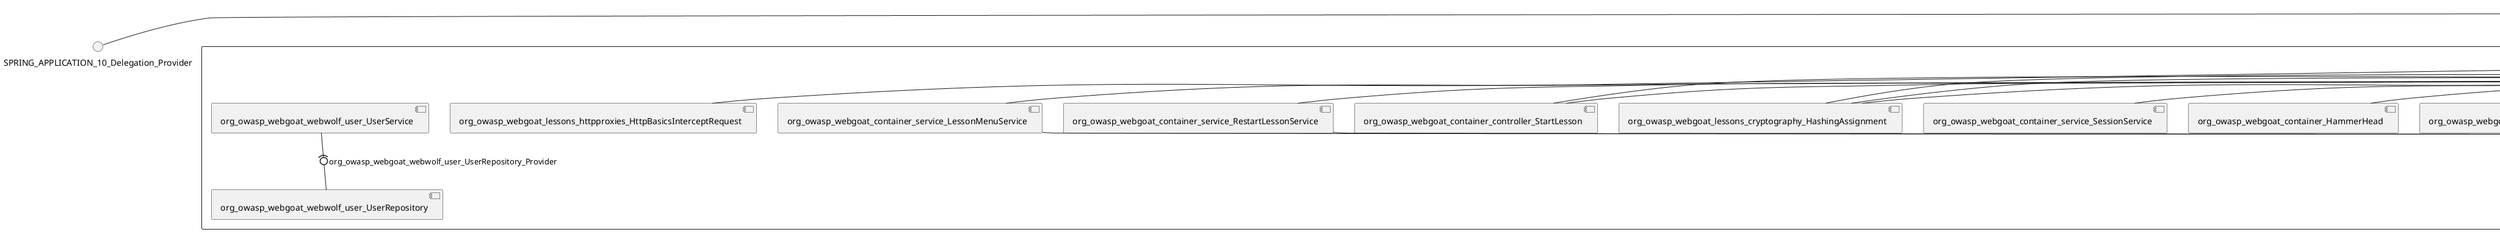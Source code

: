 @startuml
skinparam fixCircleLabelOverlapping true
skinparam componentStyle uml2
() SPRING_APPLICATION_10_Delegation_Provider
() SPRING_APPLICATION_11_Delegation_Provider
() SPRING_APPLICATION_12_Delegation_Provider
() SPRING_APPLICATION_13_Delegation_Provider
() SPRING_APPLICATION_14_Delegation_Provider
() SPRING_APPLICATION_15_Delegation_Provider
() SPRING_APPLICATION_16_Delegation_Provider
() SPRING_APPLICATION_2_Delegation_Provider
() SPRING_APPLICATION_3_Delegation_Provider
() SPRING_APPLICATION_4_Delegation_Provider
() SPRING_APPLICATION_5_Delegation_Provider
() SPRING_APPLICATION_6_Delegation_Provider
() SPRING_APPLICATION_7_Delegation_Provider
() SPRING_APPLICATION_8_Delegation_Provider
() SPRING_APPLICATION_9_Delegation_Provider
() SPRING_APPLICATION_BypassRestrictions_FieldRestrictions_POST_Delegation_Provider
() SPRING_APPLICATION_BypassRestrictions_frontendValidation_POST_Delegation_Provider
() SPRING_APPLICATION_ChromeDevTools_dummy_POST_Delegation_Provider
() SPRING_APPLICATION_ChromeDevTools_network_POST_Delegation_Provider
() SPRING_APPLICATION_CrossSiteScriptingStored_stored_xss_POST_Delegation_Provider
() SPRING_APPLICATION_CrossSiteScriptingStored_stored_xss_follow_up_POST_Delegation_Provider
() SPRING_APPLICATION_CrossSiteScripting_attack1_POST_Delegation_Provider
() SPRING_APPLICATION_CrossSiteScripting_attack3_POST_Delegation_Provider
() SPRING_APPLICATION_CrossSiteScripting_attack4_POST_Delegation_Provider
() SPRING_APPLICATION_CrossSiteScripting_attack5a_GET_Delegation_Provider
() SPRING_APPLICATION_CrossSiteScripting_attack6a_POST_Delegation_Provider
() SPRING_APPLICATION_CrossSiteScripting_dom_follow_up_POST_Delegation_Provider
() SPRING_APPLICATION_CrossSiteScripting_phone_home_xss_POST_Delegation_Provider
() SPRING_APPLICATION_CrossSiteScripting_quiz_GET_POST_Delegation_Provider
() SPRING_APPLICATION_Delegation_Provider
() SPRING_APPLICATION_GET_10_Delegation_Provider
() SPRING_APPLICATION_GET_11_Delegation_Provider
() SPRING_APPLICATION_GET_2_Delegation_Provider
() SPRING_APPLICATION_GET_3_Delegation_Provider
() SPRING_APPLICATION_GET_4_Delegation_Provider
() SPRING_APPLICATION_GET_5_Delegation_Provider
() SPRING_APPLICATION_GET_6_Delegation_Provider
() SPRING_APPLICATION_GET_7_Delegation_Provider
() SPRING_APPLICATION_GET_8_Delegation_Provider
() SPRING_APPLICATION_GET_9_Delegation_Provider
() SPRING_APPLICATION_GET_Delegation_Provider
() SPRING_APPLICATION_HtmlTampering_task_POST_Delegation_Provider
() SPRING_APPLICATION_HttpBasics_attack1_POST_Delegation_Provider
() SPRING_APPLICATION_HttpBasics_attack2_POST_Delegation_Provider
() SPRING_APPLICATION_IDOR_diff_attributes_POST_Delegation_Provider
() SPRING_APPLICATION_IDOR_login_POST_Delegation_Provider
() SPRING_APPLICATION_IDOR_profile_alt_path_POST_Delegation_Provider
() SPRING_APPLICATION_InsecureDeserialization_task_POST_Delegation_Provider
() SPRING_APPLICATION_InsecureLogin_Delegation_Provider
() SPRING_APPLICATION_JWT_decode_POST_Delegation_Provider
() SPRING_APPLICATION_JWT_jku_Delegation_Provider
() SPRING_APPLICATION_JWT_kid_Delegation_Provider
() SPRING_APPLICATION_JWT_quiz_GET_POST_Delegation_Provider
() SPRING_APPLICATION_JWT_refresh_Delegation_Provider
() SPRING_APPLICATION_JWT_secret_POST_Delegation_Provider
() SPRING_APPLICATION_JWT_votings_Delegation_Provider
() SPRING_APPLICATION_LogSpoofing_log_bleeding_POST_Delegation_Provider
() SPRING_APPLICATION_LogSpoofing_log_spoofing_POST_Delegation_Provider
() SPRING_APPLICATION_POST_10_Delegation_Provider
() SPRING_APPLICATION_POST_11_Delegation_Provider
() SPRING_APPLICATION_POST_12_Delegation_Provider
() SPRING_APPLICATION_POST_13_Delegation_Provider
() SPRING_APPLICATION_POST_14_Delegation_Provider
() SPRING_APPLICATION_POST_15_Delegation_Provider
() SPRING_APPLICATION_POST_16_Delegation_Provider
() SPRING_APPLICATION_POST_17_Delegation_Provider
() SPRING_APPLICATION_POST_18_Delegation_Provider
() SPRING_APPLICATION_POST_2_Delegation_Provider
() SPRING_APPLICATION_POST_3_Delegation_Provider
() SPRING_APPLICATION_POST_4_Delegation_Provider
() SPRING_APPLICATION_POST_5_Delegation_Provider
() SPRING_APPLICATION_POST_6_Delegation_Provider
() SPRING_APPLICATION_POST_7_Delegation_Provider
() SPRING_APPLICATION_POST_8_Delegation_Provider
() SPRING_APPLICATION_POST_9_Delegation_Provider
() SPRING_APPLICATION_POST_Delegation_Provider
() SPRING_APPLICATION_PUT_Delegation_Provider
() SPRING_APPLICATION_PasswordReset_ForgotPassword_create_password_reset_link_POST_Delegation_Provider
() SPRING_APPLICATION_PasswordReset_SecurityQuestions_POST_Delegation_Provider
() SPRING_APPLICATION_PasswordReset_reset_Delegation_Provider
() SPRING_APPLICATION_PasswordReset_simple_mail_reset_POST_Delegation_Provider
() SPRING_APPLICATION_PathTraversal_profile_picture_GET_Delegation_Provider
() SPRING_APPLICATION_PathTraversal_profile_picture_fix_GET_Delegation_Provider
() SPRING_APPLICATION_PathTraversal_profile_upload_POST_Delegation_Provider
() SPRING_APPLICATION_PathTraversal_profile_upload_fix_POST_Delegation_Provider
() SPRING_APPLICATION_PathTraversal_profile_upload_remove_user_input_POST_Delegation_Provider
() SPRING_APPLICATION_PathTraversal_random_POST_Delegation_Provider
() SPRING_APPLICATION_PathTraversal_random_picture_GET_Delegation_Provider
() SPRING_APPLICATION_PathTraversal_zip_slip_Delegation_Provider
() SPRING_APPLICATION_SSRF_task1_POST_Delegation_Provider
() SPRING_APPLICATION_SSRF_task2_POST_Delegation_Provider
() SPRING_APPLICATION_SecurePasswords_assignment_POST_Delegation_Provider
() SPRING_APPLICATION_SqlInjectionAdvanced_attack6a_POST_Delegation_Provider
() SPRING_APPLICATION_SqlInjectionAdvanced_attack6b_POST_Delegation_Provider
() SPRING_APPLICATION_SqlInjectionAdvanced_challenge_Login_POST_Delegation_Provider
() SPRING_APPLICATION_SqlInjectionAdvanced_challenge_PUT_Delegation_Provider
() SPRING_APPLICATION_SqlInjectionAdvanced_quiz_GET_POST_Delegation_Provider
() SPRING_APPLICATION_SqlInjectionMitigations_attack10a_POST_Delegation_Provider
() SPRING_APPLICATION_SqlInjectionMitigations_attack10b_POST_Delegation_Provider
() SPRING_APPLICATION_SqlInjectionMitigations_attack12a_POST_Delegation_Provider
() SPRING_APPLICATION_SqlInjectionMitigations_servers_GET_Delegation_Provider
() SPRING_APPLICATION_SqlInjection_assignment5a_POST_Delegation_Provider
() SPRING_APPLICATION_SqlInjection_assignment5b_POST_Delegation_Provider
() SPRING_APPLICATION_SqlInjection_attack10_POST_Delegation_Provider
() SPRING_APPLICATION_SqlInjection_attack2_POST_Delegation_Provider
() SPRING_APPLICATION_SqlInjection_attack3_POST_Delegation_Provider
() SPRING_APPLICATION_SqlInjection_attack4_POST_Delegation_Provider
() SPRING_APPLICATION_SqlInjection_attack5_POST_Delegation_Provider
() SPRING_APPLICATION_SqlInjection_attack8_POST_Delegation_Provider
() SPRING_APPLICATION_SqlInjection_attack9_POST_Delegation_Provider
() SPRING_APPLICATION_SqlOnlyInputValidationOnKeywords_attack_POST_Delegation_Provider
() SPRING_APPLICATION_SqlOnlyInputValidation_attack_POST_Delegation_Provider
() SPRING_APPLICATION_VulnerableComponents_attack1_POST_Delegation_Provider
() SPRING_APPLICATION_WebWolf_GET_Delegation_Provider
() SPRING_APPLICATION_WebWolf_landing_Delegation_Provider
() SPRING_APPLICATION_WebWolf_mail_Delegation_Provider
() SPRING_APPLICATION_challenge_1_POST_Delegation_Provider
() SPRING_APPLICATION_challenge_5_POST_Delegation_Provider
() SPRING_APPLICATION_challenge_7_Delegation_Provider
() SPRING_APPLICATION_challenge_8_Delegation_Provider
() SPRING_APPLICATION_challenge_logo_Delegation_Provider
() SPRING_APPLICATION_cia_quiz_GET_POST_Delegation_Provider
() SPRING_APPLICATION_clientSideFiltering_attack1_POST_Delegation_Provider
() SPRING_APPLICATION_clientSideFiltering_challenge_store_coupons_GET_Delegation_Provider
() SPRING_APPLICATION_clientSideFiltering_getItForFree_POST_Delegation_Provider
() SPRING_APPLICATION_clientSideFiltering_salaries_GET_Delegation_Provider
() SPRING_APPLICATION_crypto_encoding_basic_auth_POST_Delegation_Provider
() SPRING_APPLICATION_crypto_encoding_xor_POST_Delegation_Provider
() SPRING_APPLICATION_crypto_hashing_POST_Delegation_Provider
() SPRING_APPLICATION_crypto_secure_defaults_POST_Delegation_Provider
() SPRING_APPLICATION_crypto_signing_verify_POST_Delegation_Provider
() SPRING_APPLICATION_csrf_feedback_message_POST_Delegation_Provider
() SPRING_APPLICATION_csrf_review_POST_Delegation_Provider
() SPRING_APPLICATION_files_GET_Delegation_Provider
() SPRING_APPLICATION_fileupload_POST_Delegation_Provider
() SPRING_APPLICATION_jwt_Delegation_Provider
() SPRING_APPLICATION_landing_Delegation_Provider
() SPRING_APPLICATION_lesson_template_Delegation_Provider
() SPRING_APPLICATION_login_oauth_mvc_GET_Delegation_Provider
() SPRING_APPLICATION_mail_DELETE_GET_POST_Delegation_Provider
() SPRING_APPLICATION_register_mvc_POST_Delegation_Provider
() SPRING_APPLICATION_registration_GET_Delegation_Provider
() SPRING_APPLICATION_requests_GET_Delegation_Provider
() SPRING_APPLICATION_scoreboard_data_GET_Delegation_Provider
() SPRING_APPLICATION_server_directory_GET_Delegation_Provider
() SPRING_APPLICATION_service_debug_labels_mvc_Delegation_Provider
() SPRING_APPLICATION_service_lessonoverview_mvc_Delegation_Provider
() SPRING_APPLICATION_xxe_comments_GET_Delegation_Provider
rectangle System {
[org_owasp_webgoat_container_HammerHead] [[webgoat-webgoat.repository#_5ExzTFLSEe-ircYjdnrEsw]]
[org_owasp_webgoat_container_WebWolfRedirect] [[webgoat-webgoat.repository#_5ExzTFLSEe-ircYjdnrEsw]]
[org_owasp_webgoat_container_controller_StartLesson] [[webgoat-webgoat.repository#_5ExzTFLSEe-ircYjdnrEsw]]
[org_owasp_webgoat_container_controller_Welcome] [[webgoat-webgoat.repository#_5ExzTFLSEe-ircYjdnrEsw]]
[org_owasp_webgoat_container_i18n_PluginMessages_Provider] [[webgoat-webgoat.repository#_5ExzTFLSEe-ircYjdnrEsw]]
[org_owasp_webgoat_container_report_ReportCardController] [[webgoat-webgoat.repository#_5ExzTFLSEe-ircYjdnrEsw]]
[org_owasp_webgoat_container_service_EnvironmentService] [[webgoat-webgoat.repository#_5ExzTFLSEe-ircYjdnrEsw]]
[org_owasp_webgoat_container_service_HintService] [[webgoat-webgoat.repository#_5ExzTFLSEe-ircYjdnrEsw]]
[org_owasp_webgoat_container_service_LabelDebugService] [[webgoat-webgoat.repository#_5ExzTFLSEe-ircYjdnrEsw]]
[org_owasp_webgoat_container_service_LabelService] [[webgoat-webgoat.repository#_5ExzTFLSEe-ircYjdnrEsw]]
[org_owasp_webgoat_container_service_LessonInfoService] [[webgoat-webgoat.repository#_5ExzTFLSEe-ircYjdnrEsw]]
[org_owasp_webgoat_container_service_LessonMenuService] [[webgoat-webgoat.repository#_5ExzTFLSEe-ircYjdnrEsw]]
[org_owasp_webgoat_container_service_LessonProgressService] [[webgoat-webgoat.repository#_5ExzTFLSEe-ircYjdnrEsw]]
[org_owasp_webgoat_container_service_LessonTitleService] [[webgoat-webgoat.repository#_5ExzTFLSEe-ircYjdnrEsw]]
[org_owasp_webgoat_container_service_RestartLessonService] [[webgoat-webgoat.repository#_5ExzTFLSEe-ircYjdnrEsw]]
[org_owasp_webgoat_container_service_SessionService] [[webgoat-webgoat.repository#_5ExzTFLSEe-ircYjdnrEsw]]
[org_owasp_webgoat_container_session_UserSessionData_Provider] [[webgoat-webgoat.repository#_5ExzTFLSEe-ircYjdnrEsw]]
[org_owasp_webgoat_container_session_WebSession_Provider] [[webgoat-webgoat.repository#_5ExzTFLSEe-ircYjdnrEsw]]
[org_owasp_webgoat_container_users_RegistrationController] [[webgoat-webgoat.repository#_5ExzTFLSEe-ircYjdnrEsw]]
[org_owasp_webgoat_container_users_Scoreboard] [[webgoat-webgoat.repository#_5ExzTFLSEe-ircYjdnrEsw]]
[org_owasp_webgoat_container_users_UserProgressRepository] [[webgoat-webgoat.repository#_5ExzTFLSEe-ircYjdnrEsw]]
[org_owasp_webgoat_container_users_UserRepository] [[webgoat-webgoat.repository#_5ExzTFLSEe-ircYjdnrEsw]]
[org_owasp_webgoat_container_users_UserService] [[webgoat-webgoat.repository#_5ExzTFLSEe-ircYjdnrEsw]]
[org_owasp_webgoat_lessons_authbypass_VerifyAccount] [[webgoat-webgoat.repository#_5ExzTFLSEe-ircYjdnrEsw]]
[org_owasp_webgoat_lessons_bypassrestrictions_BypassRestrictionsFieldRestrictions] [[webgoat-webgoat.repository#_5ExzTFLSEe-ircYjdnrEsw]]
[org_owasp_webgoat_lessons_bypassrestrictions_BypassRestrictionsFrontendValidation] [[webgoat-webgoat.repository#_5ExzTFLSEe-ircYjdnrEsw]]
[org_owasp_webgoat_lessons_challenges_FlagController] [[webgoat-webgoat.repository#_5ExzTFLSEe-ircYjdnrEsw]]
[org_owasp_webgoat_lessons_challenges_challenge1_Assignment1] [[webgoat-webgoat.repository#_5ExzTFLSEe-ircYjdnrEsw]]
[org_owasp_webgoat_lessons_challenges_challenge1_ImageServlet] [[webgoat-webgoat.repository#_5ExzTFLSEe-ircYjdnrEsw]]
[org_owasp_webgoat_lessons_challenges_challenge5_Assignment5] [[webgoat-webgoat.repository#_5ExzTFLSEe-ircYjdnrEsw]]
[org_owasp_webgoat_lessons_challenges_challenge7_Assignment7] [[webgoat-webgoat.repository#_5ExzTFLSEe-ircYjdnrEsw]]
[org_owasp_webgoat_lessons_challenges_challenge8_Assignment8] [[webgoat-webgoat.repository#_5ExzTFLSEe-ircYjdnrEsw]]
[org_owasp_webgoat_lessons_chromedevtools_NetworkDummy] [[webgoat-webgoat.repository#_5ExzTFLSEe-ircYjdnrEsw]]
[org_owasp_webgoat_lessons_chromedevtools_NetworkLesson] [[webgoat-webgoat.repository#_5ExzTFLSEe-ircYjdnrEsw]]
[org_owasp_webgoat_lessons_cia_CIAQuiz] [[webgoat-webgoat.repository#_5ExzTFLSEe-ircYjdnrEsw]]
[org_owasp_webgoat_lessons_clientsidefiltering_ClientSideFilteringAssignment] [[webgoat-webgoat.repository#_5ExzTFLSEe-ircYjdnrEsw]]
[org_owasp_webgoat_lessons_clientsidefiltering_ClientSideFilteringFreeAssignment] [[webgoat-webgoat.repository#_5ExzTFLSEe-ircYjdnrEsw]]
[org_owasp_webgoat_lessons_clientsidefiltering_Salaries] [[webgoat-webgoat.repository#_5ExzTFLSEe-ircYjdnrEsw]]
[org_owasp_webgoat_lessons_clientsidefiltering_ShopEndpoint] [[webgoat-webgoat.repository#_5ExzTFLSEe-ircYjdnrEsw]]
[org_owasp_webgoat_lessons_cryptography_EncodingAssignment] [[webgoat-webgoat.repository#_5ExzTFLSEe-ircYjdnrEsw]]
[org_owasp_webgoat_lessons_cryptography_HashingAssignment] [[webgoat-webgoat.repository#_5ExzTFLSEe-ircYjdnrEsw]]
[org_owasp_webgoat_lessons_cryptography_SecureDefaultsAssignment] [[webgoat-webgoat.repository#_5ExzTFLSEe-ircYjdnrEsw]]
[org_owasp_webgoat_lessons_cryptography_SigningAssignment] [[webgoat-webgoat.repository#_5ExzTFLSEe-ircYjdnrEsw]]
[org_owasp_webgoat_lessons_cryptography_XOREncodingAssignment] [[webgoat-webgoat.repository#_5ExzTFLSEe-ircYjdnrEsw]]
[org_owasp_webgoat_lessons_csrf_CSRFConfirmFlag1] [[webgoat-webgoat.repository#_5ExzTFLSEe-ircYjdnrEsw]]
[org_owasp_webgoat_lessons_csrf_CSRFFeedback] [[webgoat-webgoat.repository#_5ExzTFLSEe-ircYjdnrEsw]]
[org_owasp_webgoat_lessons_csrf_CSRFGetFlag] [[webgoat-webgoat.repository#_5ExzTFLSEe-ircYjdnrEsw]]
[org_owasp_webgoat_lessons_csrf_CSRFLogin] [[webgoat-webgoat.repository#_5ExzTFLSEe-ircYjdnrEsw]]
[org_owasp_webgoat_lessons_csrf_ForgedReviews] [[webgoat-webgoat.repository#_5ExzTFLSEe-ircYjdnrEsw]]
[org_owasp_webgoat_lessons_csrf_ObjectMapper_Provider] [[webgoat-webgoat.repository#_5ExzTFLSEe-ircYjdnrEsw]]
[org_owasp_webgoat_lessons_deserialization_InsecureDeserializationTask] [[webgoat-webgoat.repository#_5ExzTFLSEe-ircYjdnrEsw]]
[org_owasp_webgoat_lessons_hijacksession_HijackSessionAssignment] [[webgoat-webgoat.repository#_5ExzTFLSEe-ircYjdnrEsw]]
[org_owasp_webgoat_lessons_hijacksession_cas_HijackSessionAuthenticationProvider] [[webgoat-webgoat.repository#_5ExzTFLSEe-ircYjdnrEsw]]
[org_owasp_webgoat_lessons_htmltampering_HtmlTamperingTask] [[webgoat-webgoat.repository#_5ExzTFLSEe-ircYjdnrEsw]]
[org_owasp_webgoat_lessons_httpbasics_HttpBasicsLesson] [[webgoat-webgoat.repository#_5ExzTFLSEe-ircYjdnrEsw]]
[org_owasp_webgoat_lessons_httpbasics_HttpBasicsQuiz] [[webgoat-webgoat.repository#_5ExzTFLSEe-ircYjdnrEsw]]
[org_owasp_webgoat_lessons_httpproxies_HttpBasicsInterceptRequest] [[webgoat-webgoat.repository#_5ExzTFLSEe-ircYjdnrEsw]]
[org_owasp_webgoat_lessons_idor_IDORDiffAttributes] [[webgoat-webgoat.repository#_5ExzTFLSEe-ircYjdnrEsw]]
[org_owasp_webgoat_lessons_idor_IDOREditOtherProfile] [[webgoat-webgoat.repository#_5ExzTFLSEe-ircYjdnrEsw]]
[org_owasp_webgoat_lessons_idor_IDORLogin] [[webgoat-webgoat.repository#_5ExzTFLSEe-ircYjdnrEsw]]
[org_owasp_webgoat_lessons_idor_IDORViewOtherProfile] [[webgoat-webgoat.repository#_5ExzTFLSEe-ircYjdnrEsw]]
[org_owasp_webgoat_lessons_idor_IDORViewOwnProfile] [[webgoat-webgoat.repository#_5ExzTFLSEe-ircYjdnrEsw]]
[org_owasp_webgoat_lessons_idor_IDORViewOwnProfileAltUrl] [[webgoat-webgoat.repository#_5ExzTFLSEe-ircYjdnrEsw]]
[org_owasp_webgoat_lessons_insecurelogin_InsecureLoginTask] [[webgoat-webgoat.repository#_5ExzTFLSEe-ircYjdnrEsw]]
[org_owasp_webgoat_lessons_jwt_JWTDecodeEndpoint] [[webgoat-webgoat.repository#_5ExzTFLSEe-ircYjdnrEsw]]
[org_owasp_webgoat_lessons_jwt_JWTQuiz] [[webgoat-webgoat.repository#_5ExzTFLSEe-ircYjdnrEsw]]
[org_owasp_webgoat_lessons_jwt_JWTRefreshEndpoint] [[webgoat-webgoat.repository#_5ExzTFLSEe-ircYjdnrEsw]]
[org_owasp_webgoat_lessons_jwt_JWTSecretKeyEndpoint] [[webgoat-webgoat.repository#_5ExzTFLSEe-ircYjdnrEsw]]
[org_owasp_webgoat_lessons_jwt_JWTVotesEndpoint] [[webgoat-webgoat.repository#_5ExzTFLSEe-ircYjdnrEsw]]
[org_owasp_webgoat_lessons_jwt_claimmisuse_JWTHeaderJKUEndpoint] [[webgoat-webgoat.repository#_5ExzTFLSEe-ircYjdnrEsw]]
[org_owasp_webgoat_lessons_jwt_claimmisuse_JWTHeaderKIDEndpoint] [[webgoat-webgoat.repository#_5ExzTFLSEe-ircYjdnrEsw]]
[org_owasp_webgoat_lessons_lessontemplate_SampleAttack] [[webgoat-webgoat.repository#_5ExzTFLSEe-ircYjdnrEsw]]
[org_owasp_webgoat_lessons_logging_LogBleedingTask] [[webgoat-webgoat.repository#_5ExzTFLSEe-ircYjdnrEsw]]
[org_owasp_webgoat_lessons_logging_LogSpoofingTask] [[webgoat-webgoat.repository#_5ExzTFLSEe-ircYjdnrEsw]]
[org_owasp_webgoat_lessons_missingac_MissingFunctionACHiddenMenus] [[webgoat-webgoat.repository#_5ExzTFLSEe-ircYjdnrEsw]]
[org_owasp_webgoat_lessons_missingac_MissingFunctionACUsers] [[webgoat-webgoat.repository#_5ExzTFLSEe-ircYjdnrEsw]]
[org_owasp_webgoat_lessons_missingac_MissingFunctionACYourHash] [[webgoat-webgoat.repository#_5ExzTFLSEe-ircYjdnrEsw]]
[org_owasp_webgoat_lessons_missingac_MissingFunctionACYourHashAdmin] [[webgoat-webgoat.repository#_5ExzTFLSEe-ircYjdnrEsw]]
[org_owasp_webgoat_lessons_passwordreset_QuestionsAssignment] [[webgoat-webgoat.repository#_5ExzTFLSEe-ircYjdnrEsw]]
[org_owasp_webgoat_lessons_passwordreset_ResetLinkAssignment] [[webgoat-webgoat.repository#_5ExzTFLSEe-ircYjdnrEsw]]
[org_owasp_webgoat_lessons_passwordreset_ResetLinkAssignmentForgotPassword] [[webgoat-webgoat.repository#_5ExzTFLSEe-ircYjdnrEsw]]
[org_owasp_webgoat_lessons_passwordreset_SecurityQuestionAssignment] [[webgoat-webgoat.repository#_5ExzTFLSEe-ircYjdnrEsw]]
[org_owasp_webgoat_lessons_passwordreset_SimpleMailAssignment] [[webgoat-webgoat.repository#_5ExzTFLSEe-ircYjdnrEsw]]
[org_owasp_webgoat_lessons_passwordreset_TriedQuestions] [[webgoat-webgoat.repository#_5ExzTFLSEe-ircYjdnrEsw]]
[org_owasp_webgoat_lessons_pathtraversal_ProfileUpload] [[webgoat-webgoat.repository#_5ExzTFLSEe-ircYjdnrEsw]]
[org_owasp_webgoat_lessons_pathtraversal_ProfileUploadFix] [[webgoat-webgoat.repository#_5ExzTFLSEe-ircYjdnrEsw]]
[org_owasp_webgoat_lessons_pathtraversal_ProfileUploadRemoveUserInput] [[webgoat-webgoat.repository#_5ExzTFLSEe-ircYjdnrEsw]]
[org_owasp_webgoat_lessons_pathtraversal_ProfileUploadRetrieval] [[webgoat-webgoat.repository#_5ExzTFLSEe-ircYjdnrEsw]]
[org_owasp_webgoat_lessons_pathtraversal_ProfileZipSlip] [[webgoat-webgoat.repository#_5ExzTFLSEe-ircYjdnrEsw]]
[org_owasp_webgoat_lessons_securepasswords_SecurePasswordsAssignment] [[webgoat-webgoat.repository#_5ExzTFLSEe-ircYjdnrEsw]]
[org_owasp_webgoat_lessons_spoofcookie_SpoofCookieAssignment] [[webgoat-webgoat.repository#_5ExzTFLSEe-ircYjdnrEsw]]
[org_owasp_webgoat_lessons_sqlinjection_advanced_SqlInjectionChallenge] [[webgoat-webgoat.repository#_5ExzTFLSEe-ircYjdnrEsw]]
[org_owasp_webgoat_lessons_sqlinjection_advanced_SqlInjectionChallengeLogin] [[webgoat-webgoat.repository#_5ExzTFLSEe-ircYjdnrEsw]]
[org_owasp_webgoat_lessons_sqlinjection_advanced_SqlInjectionLesson6a] [[webgoat-webgoat.repository#_5ExzTFLSEe-ircYjdnrEsw]]
[org_owasp_webgoat_lessons_sqlinjection_advanced_SqlInjectionLesson6b] [[webgoat-webgoat.repository#_5ExzTFLSEe-ircYjdnrEsw]]
[org_owasp_webgoat_lessons_sqlinjection_advanced_SqlInjectionQuiz] [[webgoat-webgoat.repository#_5ExzTFLSEe-ircYjdnrEsw]]
[org_owasp_webgoat_lessons_sqlinjection_introduction_SqlInjectionLesson10] [[webgoat-webgoat.repository#_5ExzTFLSEe-ircYjdnrEsw]]
[org_owasp_webgoat_lessons_sqlinjection_introduction_SqlInjectionLesson2] [[webgoat-webgoat.repository#_5ExzTFLSEe-ircYjdnrEsw]]
[org_owasp_webgoat_lessons_sqlinjection_introduction_SqlInjectionLesson3] [[webgoat-webgoat.repository#_5ExzTFLSEe-ircYjdnrEsw]]
[org_owasp_webgoat_lessons_sqlinjection_introduction_SqlInjectionLesson4] [[webgoat-webgoat.repository#_5ExzTFLSEe-ircYjdnrEsw]]
[org_owasp_webgoat_lessons_sqlinjection_introduction_SqlInjectionLesson5] [[webgoat-webgoat.repository#_5ExzTFLSEe-ircYjdnrEsw]]
[org_owasp_webgoat_lessons_sqlinjection_introduction_SqlInjectionLesson5a] [[webgoat-webgoat.repository#_5ExzTFLSEe-ircYjdnrEsw]]
[org_owasp_webgoat_lessons_sqlinjection_introduction_SqlInjectionLesson5b] [[webgoat-webgoat.repository#_5ExzTFLSEe-ircYjdnrEsw]]
[org_owasp_webgoat_lessons_sqlinjection_introduction_SqlInjectionLesson8] [[webgoat-webgoat.repository#_5ExzTFLSEe-ircYjdnrEsw]]
[org_owasp_webgoat_lessons_sqlinjection_introduction_SqlInjectionLesson9] [[webgoat-webgoat.repository#_5ExzTFLSEe-ircYjdnrEsw]]
[org_owasp_webgoat_lessons_sqlinjection_mitigation_Servers] [[webgoat-webgoat.repository#_5ExzTFLSEe-ircYjdnrEsw]]
[org_owasp_webgoat_lessons_sqlinjection_mitigation_SqlInjectionLesson10a] [[webgoat-webgoat.repository#_5ExzTFLSEe-ircYjdnrEsw]]
[org_owasp_webgoat_lessons_sqlinjection_mitigation_SqlInjectionLesson10b] [[webgoat-webgoat.repository#_5ExzTFLSEe-ircYjdnrEsw]]
[org_owasp_webgoat_lessons_sqlinjection_mitigation_SqlInjectionLesson13] [[webgoat-webgoat.repository#_5ExzTFLSEe-ircYjdnrEsw]]
[org_owasp_webgoat_lessons_sqlinjection_mitigation_SqlOnlyInputValidation] [[webgoat-webgoat.repository#_5ExzTFLSEe-ircYjdnrEsw]]
[org_owasp_webgoat_lessons_sqlinjection_mitigation_SqlOnlyInputValidationOnKeywords] [[webgoat-webgoat.repository#_5ExzTFLSEe-ircYjdnrEsw]]
[org_owasp_webgoat_lessons_ssrf_SSRFTask1] [[webgoat-webgoat.repository#_5ExzTFLSEe-ircYjdnrEsw]]
[org_owasp_webgoat_lessons_ssrf_SSRFTask2] [[webgoat-webgoat.repository#_5ExzTFLSEe-ircYjdnrEsw]]
[org_owasp_webgoat_lessons_vulnerablecomponents_VulnerableComponentsLesson] [[webgoat-webgoat.repository#_5ExzTFLSEe-ircYjdnrEsw]]
[org_owasp_webgoat_lessons_webwolfintroduction_LandingAssignment] [[webgoat-webgoat.repository#_5ExzTFLSEe-ircYjdnrEsw]]
[org_owasp_webgoat_lessons_webwolfintroduction_MailAssignment] [[webgoat-webgoat.repository#_5ExzTFLSEe-ircYjdnrEsw]]
[org_owasp_webgoat_lessons_xss_CrossSiteScriptingLesson1] [[webgoat-webgoat.repository#_5ExzTFLSEe-ircYjdnrEsw]]
[org_owasp_webgoat_lessons_xss_CrossSiteScriptingLesson3] [[webgoat-webgoat.repository#_5ExzTFLSEe-ircYjdnrEsw]]
[org_owasp_webgoat_lessons_xss_CrossSiteScriptingLesson4] [[webgoat-webgoat.repository#_5ExzTFLSEe-ircYjdnrEsw]]
[org_owasp_webgoat_lessons_xss_CrossSiteScriptingLesson5a] [[webgoat-webgoat.repository#_5ExzTFLSEe-ircYjdnrEsw]]
[org_owasp_webgoat_lessons_xss_CrossSiteScriptingLesson6a] [[webgoat-webgoat.repository#_5ExzTFLSEe-ircYjdnrEsw]]
[org_owasp_webgoat_lessons_xss_CrossSiteScriptingQuiz] [[webgoat-webgoat.repository#_5ExzTFLSEe-ircYjdnrEsw]]
[org_owasp_webgoat_lessons_xss_DOMCrossSiteScripting] [[webgoat-webgoat.repository#_5ExzTFLSEe-ircYjdnrEsw]]
[org_owasp_webgoat_lessons_xss_DOMCrossSiteScriptingVerifier] [[webgoat-webgoat.repository#_5ExzTFLSEe-ircYjdnrEsw]]
[org_owasp_webgoat_lessons_xss_stored_StoredCrossSiteScriptingVerifier] [[webgoat-webgoat.repository#_5ExzTFLSEe-ircYjdnrEsw]]
[org_owasp_webgoat_lessons_xss_stored_StoredXssComments] [[webgoat-webgoat.repository#_5ExzTFLSEe-ircYjdnrEsw]]
[org_owasp_webgoat_lessons_xxe_BlindSendFileAssignment] [[webgoat-webgoat.repository#_5ExzTFLSEe-ircYjdnrEsw]]
[org_owasp_webgoat_lessons_xxe_CommentsCache] [[webgoat-webgoat.repository#_5ExzTFLSEe-ircYjdnrEsw]]
[org_owasp_webgoat_lessons_xxe_CommentsEndpoint] [[webgoat-webgoat.repository#_5ExzTFLSEe-ircYjdnrEsw]]
[org_owasp_webgoat_lessons_xxe_ContentTypeAssignment] [[webgoat-webgoat.repository#_5ExzTFLSEe-ircYjdnrEsw]]
[org_owasp_webgoat_lessons_xxe_SimpleXXE] [[webgoat-webgoat.repository#_5ExzTFLSEe-ircYjdnrEsw]]
[org_owasp_webgoat_webwolf_FileServer] [[webgoat-webgoat.repository#_5ExzTFLSEe-ircYjdnrEsw]]
[org_owasp_webgoat_webwolf_jwt_JWTController] [[webgoat-webgoat.repository#_5ExzTFLSEe-ircYjdnrEsw]]
[org_owasp_webgoat_webwolf_mailbox_MailboxController] [[webgoat-webgoat.repository#_5ExzTFLSEe-ircYjdnrEsw]]
[org_owasp_webgoat_webwolf_mailbox_MailboxRepository] [[webgoat-webgoat.repository#_5ExzTFLSEe-ircYjdnrEsw]]
[org_owasp_webgoat_webwolf_requests_LandingPage] [[webgoat-webgoat.repository#_5ExzTFLSEe-ircYjdnrEsw]]
[org_owasp_webgoat_webwolf_requests_Requests] [[webgoat-webgoat.repository#_5ExzTFLSEe-ircYjdnrEsw]]
[org_owasp_webgoat_webwolf_user_UserRepository] [[webgoat-webgoat.repository#_5ExzTFLSEe-ircYjdnrEsw]]
[org_owasp_webgoat_webwolf_user_UserService] [[webgoat-webgoat.repository#_5ExzTFLSEe-ircYjdnrEsw]]
port SPRING_APPLICATION_10_Provider
SPRING_APPLICATION_10_Delegation_Provider - SPRING_APPLICATION_10_Provider
SPRING_APPLICATION_10_Provider - [org_owasp_webgoat_lessons_cryptography_SigningAssignment]
port SPRING_APPLICATION_11_Provider
SPRING_APPLICATION_11_Delegation_Provider - SPRING_APPLICATION_11_Provider
SPRING_APPLICATION_11_Provider - [org_owasp_webgoat_lessons_httpproxies_HttpBasicsInterceptRequest]
port SPRING_APPLICATION_12_Provider
SPRING_APPLICATION_12_Delegation_Provider - SPRING_APPLICATION_12_Provider
SPRING_APPLICATION_12_Provider - [org_owasp_webgoat_container_controller_StartLesson]
port SPRING_APPLICATION_13_Provider
SPRING_APPLICATION_13_Delegation_Provider - SPRING_APPLICATION_13_Provider
SPRING_APPLICATION_13_Provider - [org_owasp_webgoat_container_service_LessonMenuService]
port SPRING_APPLICATION_14_Provider
SPRING_APPLICATION_14_Delegation_Provider - SPRING_APPLICATION_14_Provider
SPRING_APPLICATION_14_Provider - [org_owasp_webgoat_lessons_cryptography_HashingAssignment]
port SPRING_APPLICATION_15_Provider
SPRING_APPLICATION_15_Delegation_Provider - SPRING_APPLICATION_15_Provider
SPRING_APPLICATION_15_Provider - [org_owasp_webgoat_container_service_RestartLessonService]
port SPRING_APPLICATION_16_Provider
SPRING_APPLICATION_16_Delegation_Provider - SPRING_APPLICATION_16_Provider
SPRING_APPLICATION_16_Provider - [org_owasp_webgoat_lessons_xxe_SimpleXXE]
port SPRING_APPLICATION_2_Provider
SPRING_APPLICATION_2_Delegation_Provider - SPRING_APPLICATION_2_Provider
SPRING_APPLICATION_2_Provider - [org_owasp_webgoat_webwolf_FileServer]
port SPRING_APPLICATION_3_Provider
SPRING_APPLICATION_3_Delegation_Provider - SPRING_APPLICATION_3_Provider
SPRING_APPLICATION_3_Provider - [org_owasp_webgoat_lessons_cryptography_HashingAssignment]
port SPRING_APPLICATION_4_Provider
SPRING_APPLICATION_4_Delegation_Provider - SPRING_APPLICATION_4_Provider
SPRING_APPLICATION_4_Provider - [org_owasp_webgoat_container_service_SessionService]
port SPRING_APPLICATION_5_Provider
SPRING_APPLICATION_5_Delegation_Provider - SPRING_APPLICATION_5_Provider
SPRING_APPLICATION_5_Provider - [org_owasp_webgoat_container_controller_StartLesson]
port SPRING_APPLICATION_6_Provider
SPRING_APPLICATION_6_Delegation_Provider - SPRING_APPLICATION_6_Provider
SPRING_APPLICATION_6_Provider - [org_owasp_webgoat_container_HammerHead]
port SPRING_APPLICATION_7_Provider
SPRING_APPLICATION_7_Delegation_Provider - SPRING_APPLICATION_7_Provider
SPRING_APPLICATION_7_Provider - [org_owasp_webgoat_lessons_jwt_JWTSecretKeyEndpoint]
port SPRING_APPLICATION_8_Provider
SPRING_APPLICATION_8_Delegation_Provider - SPRING_APPLICATION_8_Provider
SPRING_APPLICATION_8_Provider - [org_owasp_webgoat_container_service_LessonInfoService]
port SPRING_APPLICATION_9_Provider
SPRING_APPLICATION_9_Delegation_Provider - SPRING_APPLICATION_9_Provider
SPRING_APPLICATION_9_Provider - [org_owasp_webgoat_container_service_LabelDebugService]
port SPRING_APPLICATION_BypassRestrictions_FieldRestrictions_POST_Provider
SPRING_APPLICATION_BypassRestrictions_FieldRestrictions_POST_Delegation_Provider - SPRING_APPLICATION_BypassRestrictions_FieldRestrictions_POST_Provider
SPRING_APPLICATION_BypassRestrictions_FieldRestrictions_POST_Provider - [org_owasp_webgoat_lessons_bypassrestrictions_BypassRestrictionsFieldRestrictions]
port SPRING_APPLICATION_BypassRestrictions_frontendValidation_POST_Provider
SPRING_APPLICATION_BypassRestrictions_frontendValidation_POST_Delegation_Provider - SPRING_APPLICATION_BypassRestrictions_frontendValidation_POST_Provider
SPRING_APPLICATION_BypassRestrictions_frontendValidation_POST_Provider - [org_owasp_webgoat_lessons_bypassrestrictions_BypassRestrictionsFrontendValidation]
port SPRING_APPLICATION_ChromeDevTools_dummy_POST_Provider
SPRING_APPLICATION_ChromeDevTools_dummy_POST_Delegation_Provider - SPRING_APPLICATION_ChromeDevTools_dummy_POST_Provider
SPRING_APPLICATION_ChromeDevTools_dummy_POST_Provider - [org_owasp_webgoat_lessons_chromedevtools_NetworkDummy]
port SPRING_APPLICATION_ChromeDevTools_network_POST_Provider
SPRING_APPLICATION_ChromeDevTools_network_POST_Delegation_Provider - SPRING_APPLICATION_ChromeDevTools_network_POST_Provider
SPRING_APPLICATION_ChromeDevTools_network_POST_Provider - [org_owasp_webgoat_lessons_chromedevtools_NetworkLesson]
port SPRING_APPLICATION_CrossSiteScriptingStored_stored_xss_POST_Provider
SPRING_APPLICATION_CrossSiteScriptingStored_stored_xss_POST_Delegation_Provider - SPRING_APPLICATION_CrossSiteScriptingStored_stored_xss_POST_Provider
SPRING_APPLICATION_CrossSiteScriptingStored_stored_xss_POST_Provider - [org_owasp_webgoat_lessons_xss_stored_StoredXssComments]
port SPRING_APPLICATION_CrossSiteScriptingStored_stored_xss_follow_up_POST_Provider
SPRING_APPLICATION_CrossSiteScriptingStored_stored_xss_follow_up_POST_Delegation_Provider - SPRING_APPLICATION_CrossSiteScriptingStored_stored_xss_follow_up_POST_Provider
SPRING_APPLICATION_CrossSiteScriptingStored_stored_xss_follow_up_POST_Provider - [org_owasp_webgoat_lessons_xss_stored_StoredCrossSiteScriptingVerifier]
port SPRING_APPLICATION_CrossSiteScripting_attack1_POST_Provider
SPRING_APPLICATION_CrossSiteScripting_attack1_POST_Delegation_Provider - SPRING_APPLICATION_CrossSiteScripting_attack1_POST_Provider
SPRING_APPLICATION_CrossSiteScripting_attack1_POST_Provider - [org_owasp_webgoat_lessons_xss_CrossSiteScriptingLesson1]
port SPRING_APPLICATION_CrossSiteScripting_attack3_POST_Provider
SPRING_APPLICATION_CrossSiteScripting_attack3_POST_Delegation_Provider - SPRING_APPLICATION_CrossSiteScripting_attack3_POST_Provider
SPRING_APPLICATION_CrossSiteScripting_attack3_POST_Provider - [org_owasp_webgoat_lessons_xss_CrossSiteScriptingLesson3]
port SPRING_APPLICATION_CrossSiteScripting_attack4_POST_Provider
SPRING_APPLICATION_CrossSiteScripting_attack4_POST_Delegation_Provider - SPRING_APPLICATION_CrossSiteScripting_attack4_POST_Provider
SPRING_APPLICATION_CrossSiteScripting_attack4_POST_Provider - [org_owasp_webgoat_lessons_xss_CrossSiteScriptingLesson4]
port SPRING_APPLICATION_CrossSiteScripting_attack5a_GET_Provider
SPRING_APPLICATION_CrossSiteScripting_attack5a_GET_Delegation_Provider - SPRING_APPLICATION_CrossSiteScripting_attack5a_GET_Provider
SPRING_APPLICATION_CrossSiteScripting_attack5a_GET_Provider - [org_owasp_webgoat_lessons_xss_CrossSiteScriptingLesson5a]
port SPRING_APPLICATION_CrossSiteScripting_attack6a_POST_Provider
SPRING_APPLICATION_CrossSiteScripting_attack6a_POST_Delegation_Provider - SPRING_APPLICATION_CrossSiteScripting_attack6a_POST_Provider
SPRING_APPLICATION_CrossSiteScripting_attack6a_POST_Provider - [org_owasp_webgoat_lessons_xss_CrossSiteScriptingLesson6a]
port SPRING_APPLICATION_CrossSiteScripting_dom_follow_up_POST_Provider
SPRING_APPLICATION_CrossSiteScripting_dom_follow_up_POST_Delegation_Provider - SPRING_APPLICATION_CrossSiteScripting_dom_follow_up_POST_Provider
SPRING_APPLICATION_CrossSiteScripting_dom_follow_up_POST_Provider - [org_owasp_webgoat_lessons_xss_DOMCrossSiteScriptingVerifier]
port SPRING_APPLICATION_CrossSiteScripting_phone_home_xss_POST_Provider
SPRING_APPLICATION_CrossSiteScripting_phone_home_xss_POST_Delegation_Provider - SPRING_APPLICATION_CrossSiteScripting_phone_home_xss_POST_Provider
SPRING_APPLICATION_CrossSiteScripting_phone_home_xss_POST_Provider - [org_owasp_webgoat_lessons_xss_DOMCrossSiteScripting]
port SPRING_APPLICATION_CrossSiteScripting_quiz_GET_POST_Provider
SPRING_APPLICATION_CrossSiteScripting_quiz_GET_POST_Delegation_Provider - SPRING_APPLICATION_CrossSiteScripting_quiz_GET_POST_Provider
SPRING_APPLICATION_CrossSiteScripting_quiz_GET_POST_Provider - [org_owasp_webgoat_lessons_xss_CrossSiteScriptingQuiz]
port SPRING_APPLICATION_Provider
SPRING_APPLICATION_Delegation_Provider - SPRING_APPLICATION_Provider
SPRING_APPLICATION_Provider - [org_owasp_webgoat_container_service_LessonTitleService]
port SPRING_APPLICATION_GET_10_Provider
SPRING_APPLICATION_GET_10_Delegation_Provider - SPRING_APPLICATION_GET_10_Provider
SPRING_APPLICATION_GET_10_Provider - [org_owasp_webgoat_lessons_spoofcookie_SpoofCookieAssignment]
port SPRING_APPLICATION_GET_11_Provider
SPRING_APPLICATION_GET_11_Delegation_Provider - SPRING_APPLICATION_GET_11_Provider
SPRING_APPLICATION_GET_11_Provider - [org_owasp_webgoat_container_report_ReportCardController]
port SPRING_APPLICATION_GET_2_Provider
SPRING_APPLICATION_GET_2_Delegation_Provider - SPRING_APPLICATION_GET_2_Provider
SPRING_APPLICATION_GET_2_Provider - [org_owasp_webgoat_lessons_missingac_MissingFunctionACUsers]
port SPRING_APPLICATION_GET_3_Provider
SPRING_APPLICATION_GET_3_Delegation_Provider - SPRING_APPLICATION_GET_3_Provider
SPRING_APPLICATION_GET_3_Provider - [org_owasp_webgoat_lessons_csrf_ForgedReviews]
port SPRING_APPLICATION_GET_4_Provider
SPRING_APPLICATION_GET_4_Delegation_Provider - SPRING_APPLICATION_GET_4_Provider
SPRING_APPLICATION_GET_4_Provider - [org_owasp_webgoat_lessons_idor_IDORViewOtherProfile]
port SPRING_APPLICATION_GET_5_Provider
SPRING_APPLICATION_GET_5_Delegation_Provider - SPRING_APPLICATION_GET_5_Provider
SPRING_APPLICATION_GET_5_Provider - [org_owasp_webgoat_container_controller_Welcome]
port SPRING_APPLICATION_GET_6_Provider
SPRING_APPLICATION_GET_6_Delegation_Provider - SPRING_APPLICATION_GET_6_Provider
SPRING_APPLICATION_GET_6_Provider - [org_owasp_webgoat_lessons_xss_stored_StoredXssComments]
port SPRING_APPLICATION_GET_7_Provider
SPRING_APPLICATION_GET_7_Delegation_Provider - SPRING_APPLICATION_GET_7_Provider
SPRING_APPLICATION_GET_7_Provider - [org_owasp_webgoat_container_service_LabelService]
port SPRING_APPLICATION_GET_8_Provider
SPRING_APPLICATION_GET_8_Delegation_Provider - SPRING_APPLICATION_GET_8_Provider
SPRING_APPLICATION_GET_8_Provider - [org_owasp_webgoat_container_service_HintService]
port SPRING_APPLICATION_GET_9_Provider
SPRING_APPLICATION_GET_9_Delegation_Provider - SPRING_APPLICATION_GET_9_Provider
SPRING_APPLICATION_GET_9_Provider - [org_owasp_webgoat_lessons_cryptography_EncodingAssignment]
port SPRING_APPLICATION_GET_Provider
SPRING_APPLICATION_GET_Delegation_Provider - SPRING_APPLICATION_GET_Provider
SPRING_APPLICATION_GET_Provider - [org_owasp_webgoat_lessons_idor_IDORViewOwnProfile]
port SPRING_APPLICATION_HtmlTampering_task_POST_Provider
SPRING_APPLICATION_HtmlTampering_task_POST_Delegation_Provider - SPRING_APPLICATION_HtmlTampering_task_POST_Provider
SPRING_APPLICATION_HtmlTampering_task_POST_Provider - [org_owasp_webgoat_lessons_htmltampering_HtmlTamperingTask]
port SPRING_APPLICATION_HttpBasics_attack1_POST_Provider
SPRING_APPLICATION_HttpBasics_attack1_POST_Delegation_Provider - SPRING_APPLICATION_HttpBasics_attack1_POST_Provider
SPRING_APPLICATION_HttpBasics_attack1_POST_Provider - [org_owasp_webgoat_lessons_httpbasics_HttpBasicsLesson]
port SPRING_APPLICATION_HttpBasics_attack2_POST_Provider
SPRING_APPLICATION_HttpBasics_attack2_POST_Delegation_Provider - SPRING_APPLICATION_HttpBasics_attack2_POST_Provider
SPRING_APPLICATION_HttpBasics_attack2_POST_Provider - [org_owasp_webgoat_lessons_httpbasics_HttpBasicsQuiz]
port SPRING_APPLICATION_IDOR_diff_attributes_POST_Provider
SPRING_APPLICATION_IDOR_diff_attributes_POST_Delegation_Provider - SPRING_APPLICATION_IDOR_diff_attributes_POST_Provider
SPRING_APPLICATION_IDOR_diff_attributes_POST_Provider - [org_owasp_webgoat_lessons_idor_IDORDiffAttributes]
port SPRING_APPLICATION_IDOR_login_POST_Provider
SPRING_APPLICATION_IDOR_login_POST_Delegation_Provider - SPRING_APPLICATION_IDOR_login_POST_Provider
SPRING_APPLICATION_IDOR_login_POST_Provider - [org_owasp_webgoat_lessons_idor_IDORLogin]
port SPRING_APPLICATION_IDOR_profile_alt_path_POST_Provider
SPRING_APPLICATION_IDOR_profile_alt_path_POST_Delegation_Provider - SPRING_APPLICATION_IDOR_profile_alt_path_POST_Provider
SPRING_APPLICATION_IDOR_profile_alt_path_POST_Provider - [org_owasp_webgoat_lessons_idor_IDORViewOwnProfileAltUrl]
port SPRING_APPLICATION_InsecureDeserialization_task_POST_Provider
SPRING_APPLICATION_InsecureDeserialization_task_POST_Delegation_Provider - SPRING_APPLICATION_InsecureDeserialization_task_POST_Provider
SPRING_APPLICATION_InsecureDeserialization_task_POST_Provider - [org_owasp_webgoat_lessons_deserialization_InsecureDeserializationTask]
port SPRING_APPLICATION_InsecureLogin_Provider
SPRING_APPLICATION_InsecureLogin_Delegation_Provider - SPRING_APPLICATION_InsecureLogin_Provider
SPRING_APPLICATION_InsecureLogin_Provider - [org_owasp_webgoat_lessons_insecurelogin_InsecureLoginTask]
port SPRING_APPLICATION_JWT_decode_POST_Provider
SPRING_APPLICATION_JWT_decode_POST_Delegation_Provider - SPRING_APPLICATION_JWT_decode_POST_Provider
SPRING_APPLICATION_JWT_decode_POST_Provider - [org_owasp_webgoat_lessons_jwt_JWTDecodeEndpoint]
port SPRING_APPLICATION_JWT_jku_Provider
SPRING_APPLICATION_JWT_jku_Delegation_Provider - SPRING_APPLICATION_JWT_jku_Provider
SPRING_APPLICATION_JWT_jku_Provider - [org_owasp_webgoat_lessons_jwt_claimmisuse_JWTHeaderJKUEndpoint]
port SPRING_APPLICATION_JWT_kid_Provider
SPRING_APPLICATION_JWT_kid_Delegation_Provider - SPRING_APPLICATION_JWT_kid_Provider
SPRING_APPLICATION_JWT_kid_Provider - [org_owasp_webgoat_lessons_jwt_claimmisuse_JWTHeaderKIDEndpoint]
port SPRING_APPLICATION_JWT_quiz_GET_POST_Provider
SPRING_APPLICATION_JWT_quiz_GET_POST_Delegation_Provider - SPRING_APPLICATION_JWT_quiz_GET_POST_Provider
SPRING_APPLICATION_JWT_quiz_GET_POST_Provider - [org_owasp_webgoat_lessons_jwt_JWTQuiz]
port SPRING_APPLICATION_JWT_refresh_Provider
SPRING_APPLICATION_JWT_refresh_Delegation_Provider - SPRING_APPLICATION_JWT_refresh_Provider
SPRING_APPLICATION_JWT_refresh_Provider - [org_owasp_webgoat_lessons_jwt_JWTRefreshEndpoint]
port SPRING_APPLICATION_JWT_secret_POST_Provider
SPRING_APPLICATION_JWT_secret_POST_Delegation_Provider - SPRING_APPLICATION_JWT_secret_POST_Provider
SPRING_APPLICATION_JWT_secret_POST_Provider - [org_owasp_webgoat_lessons_jwt_JWTSecretKeyEndpoint]
port SPRING_APPLICATION_JWT_votings_Provider
SPRING_APPLICATION_JWT_votings_Delegation_Provider - SPRING_APPLICATION_JWT_votings_Provider
SPRING_APPLICATION_JWT_votings_Provider - [org_owasp_webgoat_lessons_jwt_JWTVotesEndpoint]
port SPRING_APPLICATION_LogSpoofing_log_bleeding_POST_Provider
SPRING_APPLICATION_LogSpoofing_log_bleeding_POST_Delegation_Provider - SPRING_APPLICATION_LogSpoofing_log_bleeding_POST_Provider
SPRING_APPLICATION_LogSpoofing_log_bleeding_POST_Provider - [org_owasp_webgoat_lessons_logging_LogBleedingTask]
port SPRING_APPLICATION_LogSpoofing_log_spoofing_POST_Provider
SPRING_APPLICATION_LogSpoofing_log_spoofing_POST_Delegation_Provider - SPRING_APPLICATION_LogSpoofing_log_spoofing_POST_Provider
SPRING_APPLICATION_LogSpoofing_log_spoofing_POST_Provider - [org_owasp_webgoat_lessons_logging_LogSpoofingTask]
port SPRING_APPLICATION_POST_10_Provider
SPRING_APPLICATION_POST_10_Delegation_Provider - SPRING_APPLICATION_POST_10_Provider
SPRING_APPLICATION_POST_10_Provider - [org_owasp_webgoat_lessons_xxe_ContentTypeAssignment]
port SPRING_APPLICATION_POST_11_Provider
SPRING_APPLICATION_POST_11_Delegation_Provider - SPRING_APPLICATION_POST_11_Provider
SPRING_APPLICATION_POST_11_Provider - [org_owasp_webgoat_lessons_xxe_SimpleXXE]
port SPRING_APPLICATION_POST_12_Provider
SPRING_APPLICATION_POST_12_Delegation_Provider - SPRING_APPLICATION_POST_12_Provider
SPRING_APPLICATION_POST_12_Provider - [org_owasp_webgoat_lessons_passwordreset_SimpleMailAssignment]
port SPRING_APPLICATION_POST_13_Provider
SPRING_APPLICATION_POST_13_Delegation_Provider - SPRING_APPLICATION_POST_13_Provider
SPRING_APPLICATION_POST_13_Provider - [org_owasp_webgoat_lessons_csrf_CSRFLogin]
port SPRING_APPLICATION_POST_14_Provider
SPRING_APPLICATION_POST_14_Delegation_Provider - SPRING_APPLICATION_POST_14_Provider
SPRING_APPLICATION_POST_14_Provider - [org_owasp_webgoat_lessons_xxe_BlindSendFileAssignment]
port SPRING_APPLICATION_POST_15_Provider
SPRING_APPLICATION_POST_15_Delegation_Provider - SPRING_APPLICATION_POST_15_Provider
SPRING_APPLICATION_POST_15_Provider - [org_owasp_webgoat_lessons_missingac_MissingFunctionACHiddenMenus]
port SPRING_APPLICATION_POST_16_Provider
SPRING_APPLICATION_POST_16_Delegation_Provider - SPRING_APPLICATION_POST_16_Provider
SPRING_APPLICATION_POST_16_Provider - [org_owasp_webgoat_lessons_challenges_FlagController]
port SPRING_APPLICATION_POST_17_Provider
SPRING_APPLICATION_POST_17_Delegation_Provider - SPRING_APPLICATION_POST_17_Provider
SPRING_APPLICATION_POST_17_Provider - [org_owasp_webgoat_lessons_missingac_MissingFunctionACUsers]
port SPRING_APPLICATION_POST_18_Provider
SPRING_APPLICATION_POST_18_Delegation_Provider - SPRING_APPLICATION_POST_18_Provider
SPRING_APPLICATION_POST_18_Provider - [org_owasp_webgoat_lessons_spoofcookie_SpoofCookieAssignment]
port SPRING_APPLICATION_POST_2_Provider
SPRING_APPLICATION_POST_2_Delegation_Provider - SPRING_APPLICATION_POST_2_Provider
SPRING_APPLICATION_POST_2_Provider - [org_owasp_webgoat_lessons_authbypass_VerifyAccount]
port SPRING_APPLICATION_POST_3_Provider
SPRING_APPLICATION_POST_3_Delegation_Provider - SPRING_APPLICATION_POST_3_Provider
SPRING_APPLICATION_POST_3_Provider - [org_owasp_webgoat_lessons_chromedevtools_NetworkLesson]
port SPRING_APPLICATION_POST_4_Provider
SPRING_APPLICATION_POST_4_Delegation_Provider - SPRING_APPLICATION_POST_4_Provider
SPRING_APPLICATION_POST_4_Provider - [org_owasp_webgoat_lessons_passwordreset_QuestionsAssignment]
port SPRING_APPLICATION_POST_5_Provider
SPRING_APPLICATION_POST_5_Delegation_Provider - SPRING_APPLICATION_POST_5_Provider
SPRING_APPLICATION_POST_5_Provider - [org_owasp_webgoat_lessons_missingac_MissingFunctionACYourHash]
port SPRING_APPLICATION_POST_6_Provider
SPRING_APPLICATION_POST_6_Delegation_Provider - SPRING_APPLICATION_POST_6_Provider
SPRING_APPLICATION_POST_6_Provider - [org_owasp_webgoat_lessons_csrf_CSRFConfirmFlag1]
port SPRING_APPLICATION_POST_7_Provider
SPRING_APPLICATION_POST_7_Delegation_Provider - SPRING_APPLICATION_POST_7_Provider
SPRING_APPLICATION_POST_7_Provider - [org_owasp_webgoat_lessons_csrf_CSRFGetFlag]
port SPRING_APPLICATION_POST_8_Provider
SPRING_APPLICATION_POST_8_Delegation_Provider - SPRING_APPLICATION_POST_8_Provider
SPRING_APPLICATION_POST_8_Provider - [org_owasp_webgoat_lessons_csrf_CSRFFeedback]
port SPRING_APPLICATION_POST_9_Provider
SPRING_APPLICATION_POST_9_Delegation_Provider - SPRING_APPLICATION_POST_9_Provider
SPRING_APPLICATION_POST_9_Provider - [org_owasp_webgoat_lessons_missingac_MissingFunctionACYourHashAdmin]
port SPRING_APPLICATION_POST_Provider
SPRING_APPLICATION_POST_Delegation_Provider - SPRING_APPLICATION_POST_Provider
SPRING_APPLICATION_POST_Provider - [org_owasp_webgoat_lessons_hijacksession_HijackSessionAssignment]
port SPRING_APPLICATION_PUT_Provider
SPRING_APPLICATION_PUT_Delegation_Provider - SPRING_APPLICATION_PUT_Provider
SPRING_APPLICATION_PUT_Provider - [org_owasp_webgoat_lessons_idor_IDOREditOtherProfile]
port SPRING_APPLICATION_PasswordReset_ForgotPassword_create_password_reset_link_POST_Provider
SPRING_APPLICATION_PasswordReset_ForgotPassword_create_password_reset_link_POST_Delegation_Provider - SPRING_APPLICATION_PasswordReset_ForgotPassword_create_password_reset_link_POST_Provider
SPRING_APPLICATION_PasswordReset_ForgotPassword_create_password_reset_link_POST_Provider - [org_owasp_webgoat_lessons_passwordreset_ResetLinkAssignmentForgotPassword]
port SPRING_APPLICATION_PasswordReset_SecurityQuestions_POST_Provider
SPRING_APPLICATION_PasswordReset_SecurityQuestions_POST_Delegation_Provider - SPRING_APPLICATION_PasswordReset_SecurityQuestions_POST_Provider
SPRING_APPLICATION_PasswordReset_SecurityQuestions_POST_Provider - [org_owasp_webgoat_lessons_passwordreset_SecurityQuestionAssignment]
port SPRING_APPLICATION_PasswordReset_reset_Provider
SPRING_APPLICATION_PasswordReset_reset_Delegation_Provider - SPRING_APPLICATION_PasswordReset_reset_Provider
SPRING_APPLICATION_PasswordReset_reset_Provider - [org_owasp_webgoat_lessons_passwordreset_ResetLinkAssignment]
port SPRING_APPLICATION_PasswordReset_simple_mail_reset_POST_Provider
SPRING_APPLICATION_PasswordReset_simple_mail_reset_POST_Delegation_Provider - SPRING_APPLICATION_PasswordReset_simple_mail_reset_POST_Provider
SPRING_APPLICATION_PasswordReset_simple_mail_reset_POST_Provider - [org_owasp_webgoat_lessons_passwordreset_SimpleMailAssignment]
port SPRING_APPLICATION_PathTraversal_profile_picture_GET_Provider
SPRING_APPLICATION_PathTraversal_profile_picture_GET_Delegation_Provider - SPRING_APPLICATION_PathTraversal_profile_picture_GET_Provider
SPRING_APPLICATION_PathTraversal_profile_picture_GET_Provider - [org_owasp_webgoat_lessons_pathtraversal_ProfileUpload]
port SPRING_APPLICATION_PathTraversal_profile_picture_fix_GET_Provider
SPRING_APPLICATION_PathTraversal_profile_picture_fix_GET_Delegation_Provider - SPRING_APPLICATION_PathTraversal_profile_picture_fix_GET_Provider
SPRING_APPLICATION_PathTraversal_profile_picture_fix_GET_Provider - [org_owasp_webgoat_lessons_pathtraversal_ProfileUploadFix]
port SPRING_APPLICATION_PathTraversal_profile_upload_POST_Provider
SPRING_APPLICATION_PathTraversal_profile_upload_POST_Delegation_Provider - SPRING_APPLICATION_PathTraversal_profile_upload_POST_Provider
SPRING_APPLICATION_PathTraversal_profile_upload_POST_Provider - [org_owasp_webgoat_lessons_pathtraversal_ProfileUpload]
port SPRING_APPLICATION_PathTraversal_profile_upload_fix_POST_Provider
SPRING_APPLICATION_PathTraversal_profile_upload_fix_POST_Delegation_Provider - SPRING_APPLICATION_PathTraversal_profile_upload_fix_POST_Provider
SPRING_APPLICATION_PathTraversal_profile_upload_fix_POST_Provider - [org_owasp_webgoat_lessons_pathtraversal_ProfileUploadFix]
port SPRING_APPLICATION_PathTraversal_profile_upload_remove_user_input_POST_Provider
SPRING_APPLICATION_PathTraversal_profile_upload_remove_user_input_POST_Delegation_Provider - SPRING_APPLICATION_PathTraversal_profile_upload_remove_user_input_POST_Provider
SPRING_APPLICATION_PathTraversal_profile_upload_remove_user_input_POST_Provider - [org_owasp_webgoat_lessons_pathtraversal_ProfileUploadRemoveUserInput]
port SPRING_APPLICATION_PathTraversal_random_POST_Provider
SPRING_APPLICATION_PathTraversal_random_POST_Delegation_Provider - SPRING_APPLICATION_PathTraversal_random_POST_Provider
SPRING_APPLICATION_PathTraversal_random_POST_Provider - [org_owasp_webgoat_lessons_pathtraversal_ProfileUploadRetrieval]
port SPRING_APPLICATION_PathTraversal_random_picture_GET_Provider
SPRING_APPLICATION_PathTraversal_random_picture_GET_Delegation_Provider - SPRING_APPLICATION_PathTraversal_random_picture_GET_Provider
SPRING_APPLICATION_PathTraversal_random_picture_GET_Provider - [org_owasp_webgoat_lessons_pathtraversal_ProfileUploadRetrieval]
port SPRING_APPLICATION_PathTraversal_zip_slip_Provider
SPRING_APPLICATION_PathTraversal_zip_slip_Delegation_Provider - SPRING_APPLICATION_PathTraversal_zip_slip_Provider
SPRING_APPLICATION_PathTraversal_zip_slip_Provider - [org_owasp_webgoat_lessons_pathtraversal_ProfileZipSlip]
port SPRING_APPLICATION_SSRF_task1_POST_Provider
SPRING_APPLICATION_SSRF_task1_POST_Delegation_Provider - SPRING_APPLICATION_SSRF_task1_POST_Provider
SPRING_APPLICATION_SSRF_task1_POST_Provider - [org_owasp_webgoat_lessons_ssrf_SSRFTask1]
port SPRING_APPLICATION_SSRF_task2_POST_Provider
SPRING_APPLICATION_SSRF_task2_POST_Delegation_Provider - SPRING_APPLICATION_SSRF_task2_POST_Provider
SPRING_APPLICATION_SSRF_task2_POST_Provider - [org_owasp_webgoat_lessons_ssrf_SSRFTask2]
port SPRING_APPLICATION_SecurePasswords_assignment_POST_Provider
SPRING_APPLICATION_SecurePasswords_assignment_POST_Delegation_Provider - SPRING_APPLICATION_SecurePasswords_assignment_POST_Provider
SPRING_APPLICATION_SecurePasswords_assignment_POST_Provider - [org_owasp_webgoat_lessons_securepasswords_SecurePasswordsAssignment]
port SPRING_APPLICATION_SqlInjectionAdvanced_attack6a_POST_Provider
SPRING_APPLICATION_SqlInjectionAdvanced_attack6a_POST_Delegation_Provider - SPRING_APPLICATION_SqlInjectionAdvanced_attack6a_POST_Provider
SPRING_APPLICATION_SqlInjectionAdvanced_attack6a_POST_Provider - [org_owasp_webgoat_lessons_sqlinjection_advanced_SqlInjectionLesson6a]
port SPRING_APPLICATION_SqlInjectionAdvanced_attack6b_POST_Provider
SPRING_APPLICATION_SqlInjectionAdvanced_attack6b_POST_Delegation_Provider - SPRING_APPLICATION_SqlInjectionAdvanced_attack6b_POST_Provider
SPRING_APPLICATION_SqlInjectionAdvanced_attack6b_POST_Provider - [org_owasp_webgoat_lessons_sqlinjection_advanced_SqlInjectionLesson6b]
port SPRING_APPLICATION_SqlInjectionAdvanced_challenge_Login_POST_Provider
SPRING_APPLICATION_SqlInjectionAdvanced_challenge_Login_POST_Delegation_Provider - SPRING_APPLICATION_SqlInjectionAdvanced_challenge_Login_POST_Provider
SPRING_APPLICATION_SqlInjectionAdvanced_challenge_Login_POST_Provider - [org_owasp_webgoat_lessons_sqlinjection_advanced_SqlInjectionChallengeLogin]
port SPRING_APPLICATION_SqlInjectionAdvanced_challenge_PUT_Provider
SPRING_APPLICATION_SqlInjectionAdvanced_challenge_PUT_Delegation_Provider - SPRING_APPLICATION_SqlInjectionAdvanced_challenge_PUT_Provider
SPRING_APPLICATION_SqlInjectionAdvanced_challenge_PUT_Provider - [org_owasp_webgoat_lessons_sqlinjection_advanced_SqlInjectionChallenge]
port SPRING_APPLICATION_SqlInjectionAdvanced_quiz_GET_POST_Provider
SPRING_APPLICATION_SqlInjectionAdvanced_quiz_GET_POST_Delegation_Provider - SPRING_APPLICATION_SqlInjectionAdvanced_quiz_GET_POST_Provider
SPRING_APPLICATION_SqlInjectionAdvanced_quiz_GET_POST_Provider - [org_owasp_webgoat_lessons_sqlinjection_advanced_SqlInjectionQuiz]
port SPRING_APPLICATION_SqlInjectionMitigations_attack10a_POST_Provider
SPRING_APPLICATION_SqlInjectionMitigations_attack10a_POST_Delegation_Provider - SPRING_APPLICATION_SqlInjectionMitigations_attack10a_POST_Provider
SPRING_APPLICATION_SqlInjectionMitigations_attack10a_POST_Provider - [org_owasp_webgoat_lessons_sqlinjection_mitigation_SqlInjectionLesson10a]
port SPRING_APPLICATION_SqlInjectionMitigations_attack10b_POST_Provider
SPRING_APPLICATION_SqlInjectionMitigations_attack10b_POST_Delegation_Provider - SPRING_APPLICATION_SqlInjectionMitigations_attack10b_POST_Provider
SPRING_APPLICATION_SqlInjectionMitigations_attack10b_POST_Provider - [org_owasp_webgoat_lessons_sqlinjection_mitigation_SqlInjectionLesson10b]
port SPRING_APPLICATION_SqlInjectionMitigations_attack12a_POST_Provider
SPRING_APPLICATION_SqlInjectionMitigations_attack12a_POST_Delegation_Provider - SPRING_APPLICATION_SqlInjectionMitigations_attack12a_POST_Provider
SPRING_APPLICATION_SqlInjectionMitigations_attack12a_POST_Provider - [org_owasp_webgoat_lessons_sqlinjection_mitigation_SqlInjectionLesson13]
port SPRING_APPLICATION_SqlInjectionMitigations_servers_GET_Provider
SPRING_APPLICATION_SqlInjectionMitigations_servers_GET_Delegation_Provider - SPRING_APPLICATION_SqlInjectionMitigations_servers_GET_Provider
SPRING_APPLICATION_SqlInjectionMitigations_servers_GET_Provider - [org_owasp_webgoat_lessons_sqlinjection_mitigation_Servers]
port SPRING_APPLICATION_SqlInjection_assignment5a_POST_Provider
SPRING_APPLICATION_SqlInjection_assignment5a_POST_Delegation_Provider - SPRING_APPLICATION_SqlInjection_assignment5a_POST_Provider
SPRING_APPLICATION_SqlInjection_assignment5a_POST_Provider - [org_owasp_webgoat_lessons_sqlinjection_introduction_SqlInjectionLesson5a]
port SPRING_APPLICATION_SqlInjection_assignment5b_POST_Provider
SPRING_APPLICATION_SqlInjection_assignment5b_POST_Delegation_Provider - SPRING_APPLICATION_SqlInjection_assignment5b_POST_Provider
SPRING_APPLICATION_SqlInjection_assignment5b_POST_Provider - [org_owasp_webgoat_lessons_sqlinjection_introduction_SqlInjectionLesson5b]
port SPRING_APPLICATION_SqlInjection_attack10_POST_Provider
SPRING_APPLICATION_SqlInjection_attack10_POST_Delegation_Provider - SPRING_APPLICATION_SqlInjection_attack10_POST_Provider
SPRING_APPLICATION_SqlInjection_attack10_POST_Provider - [org_owasp_webgoat_lessons_sqlinjection_introduction_SqlInjectionLesson10]
port SPRING_APPLICATION_SqlInjection_attack2_POST_Provider
SPRING_APPLICATION_SqlInjection_attack2_POST_Delegation_Provider - SPRING_APPLICATION_SqlInjection_attack2_POST_Provider
SPRING_APPLICATION_SqlInjection_attack2_POST_Provider - [org_owasp_webgoat_lessons_sqlinjection_introduction_SqlInjectionLesson2]
port SPRING_APPLICATION_SqlInjection_attack3_POST_Provider
SPRING_APPLICATION_SqlInjection_attack3_POST_Delegation_Provider - SPRING_APPLICATION_SqlInjection_attack3_POST_Provider
SPRING_APPLICATION_SqlInjection_attack3_POST_Provider - [org_owasp_webgoat_lessons_sqlinjection_introduction_SqlInjectionLesson3]
port SPRING_APPLICATION_SqlInjection_attack4_POST_Provider
SPRING_APPLICATION_SqlInjection_attack4_POST_Delegation_Provider - SPRING_APPLICATION_SqlInjection_attack4_POST_Provider
SPRING_APPLICATION_SqlInjection_attack4_POST_Provider - [org_owasp_webgoat_lessons_sqlinjection_introduction_SqlInjectionLesson4]
port SPRING_APPLICATION_SqlInjection_attack5_POST_Provider
SPRING_APPLICATION_SqlInjection_attack5_POST_Delegation_Provider - SPRING_APPLICATION_SqlInjection_attack5_POST_Provider
SPRING_APPLICATION_SqlInjection_attack5_POST_Provider - [org_owasp_webgoat_lessons_sqlinjection_introduction_SqlInjectionLesson5]
port SPRING_APPLICATION_SqlInjection_attack8_POST_Provider
SPRING_APPLICATION_SqlInjection_attack8_POST_Delegation_Provider - SPRING_APPLICATION_SqlInjection_attack8_POST_Provider
SPRING_APPLICATION_SqlInjection_attack8_POST_Provider - [org_owasp_webgoat_lessons_sqlinjection_introduction_SqlInjectionLesson8]
port SPRING_APPLICATION_SqlInjection_attack9_POST_Provider
SPRING_APPLICATION_SqlInjection_attack9_POST_Delegation_Provider - SPRING_APPLICATION_SqlInjection_attack9_POST_Provider
SPRING_APPLICATION_SqlInjection_attack9_POST_Provider - [org_owasp_webgoat_lessons_sqlinjection_introduction_SqlInjectionLesson9]
port SPRING_APPLICATION_SqlOnlyInputValidationOnKeywords_attack_POST_Provider
SPRING_APPLICATION_SqlOnlyInputValidationOnKeywords_attack_POST_Delegation_Provider - SPRING_APPLICATION_SqlOnlyInputValidationOnKeywords_attack_POST_Provider
SPRING_APPLICATION_SqlOnlyInputValidationOnKeywords_attack_POST_Provider - [org_owasp_webgoat_lessons_sqlinjection_mitigation_SqlOnlyInputValidationOnKeywords]
port SPRING_APPLICATION_SqlOnlyInputValidation_attack_POST_Provider
SPRING_APPLICATION_SqlOnlyInputValidation_attack_POST_Delegation_Provider - SPRING_APPLICATION_SqlOnlyInputValidation_attack_POST_Provider
SPRING_APPLICATION_SqlOnlyInputValidation_attack_POST_Provider - [org_owasp_webgoat_lessons_sqlinjection_mitigation_SqlOnlyInputValidation]
port SPRING_APPLICATION_VulnerableComponents_attack1_POST_Provider
SPRING_APPLICATION_VulnerableComponents_attack1_POST_Delegation_Provider - SPRING_APPLICATION_VulnerableComponents_attack1_POST_Provider
SPRING_APPLICATION_VulnerableComponents_attack1_POST_Provider - [org_owasp_webgoat_lessons_vulnerablecomponents_VulnerableComponentsLesson]
port SPRING_APPLICATION_WebWolf_GET_Provider
SPRING_APPLICATION_WebWolf_GET_Delegation_Provider - SPRING_APPLICATION_WebWolf_GET_Provider
SPRING_APPLICATION_WebWolf_GET_Provider - [org_owasp_webgoat_container_WebWolfRedirect]
port SPRING_APPLICATION_WebWolf_landing_Provider
SPRING_APPLICATION_WebWolf_landing_Delegation_Provider - SPRING_APPLICATION_WebWolf_landing_Provider
SPRING_APPLICATION_WebWolf_landing_Provider - [org_owasp_webgoat_lessons_webwolfintroduction_LandingAssignment]
port SPRING_APPLICATION_WebWolf_mail_Provider
SPRING_APPLICATION_WebWolf_mail_Delegation_Provider - SPRING_APPLICATION_WebWolf_mail_Provider
SPRING_APPLICATION_WebWolf_mail_Provider - [org_owasp_webgoat_lessons_webwolfintroduction_MailAssignment]
port SPRING_APPLICATION_challenge_1_POST_Provider
SPRING_APPLICATION_challenge_1_POST_Delegation_Provider - SPRING_APPLICATION_challenge_1_POST_Provider
SPRING_APPLICATION_challenge_1_POST_Provider - [org_owasp_webgoat_lessons_challenges_challenge1_Assignment1]
port SPRING_APPLICATION_challenge_5_POST_Provider
SPRING_APPLICATION_challenge_5_POST_Delegation_Provider - SPRING_APPLICATION_challenge_5_POST_Provider
SPRING_APPLICATION_challenge_5_POST_Provider - [org_owasp_webgoat_lessons_challenges_challenge5_Assignment5]
port SPRING_APPLICATION_challenge_7_Provider
SPRING_APPLICATION_challenge_7_Delegation_Provider - SPRING_APPLICATION_challenge_7_Provider
SPRING_APPLICATION_challenge_7_Provider - [org_owasp_webgoat_lessons_challenges_challenge7_Assignment7]
port SPRING_APPLICATION_challenge_8_Provider
SPRING_APPLICATION_challenge_8_Delegation_Provider - SPRING_APPLICATION_challenge_8_Provider
SPRING_APPLICATION_challenge_8_Provider - [org_owasp_webgoat_lessons_challenges_challenge8_Assignment8]
port SPRING_APPLICATION_challenge_logo_Provider
SPRING_APPLICATION_challenge_logo_Delegation_Provider - SPRING_APPLICATION_challenge_logo_Provider
SPRING_APPLICATION_challenge_logo_Provider - [org_owasp_webgoat_lessons_challenges_challenge1_ImageServlet]
port SPRING_APPLICATION_cia_quiz_GET_POST_Provider
SPRING_APPLICATION_cia_quiz_GET_POST_Delegation_Provider - SPRING_APPLICATION_cia_quiz_GET_POST_Provider
SPRING_APPLICATION_cia_quiz_GET_POST_Provider - [org_owasp_webgoat_lessons_cia_CIAQuiz]
port SPRING_APPLICATION_clientSideFiltering_attack1_POST_Provider
SPRING_APPLICATION_clientSideFiltering_attack1_POST_Delegation_Provider - SPRING_APPLICATION_clientSideFiltering_attack1_POST_Provider
SPRING_APPLICATION_clientSideFiltering_attack1_POST_Provider - [org_owasp_webgoat_lessons_clientsidefiltering_ClientSideFilteringAssignment]
port SPRING_APPLICATION_clientSideFiltering_challenge_store_coupons_GET_Provider
SPRING_APPLICATION_clientSideFiltering_challenge_store_coupons_GET_Delegation_Provider - SPRING_APPLICATION_clientSideFiltering_challenge_store_coupons_GET_Provider
SPRING_APPLICATION_clientSideFiltering_challenge_store_coupons_GET_Provider - [org_owasp_webgoat_lessons_clientsidefiltering_ShopEndpoint]
port SPRING_APPLICATION_clientSideFiltering_getItForFree_POST_Provider
SPRING_APPLICATION_clientSideFiltering_getItForFree_POST_Delegation_Provider - SPRING_APPLICATION_clientSideFiltering_getItForFree_POST_Provider
SPRING_APPLICATION_clientSideFiltering_getItForFree_POST_Provider - [org_owasp_webgoat_lessons_clientsidefiltering_ClientSideFilteringFreeAssignment]
port SPRING_APPLICATION_clientSideFiltering_salaries_GET_Provider
SPRING_APPLICATION_clientSideFiltering_salaries_GET_Delegation_Provider - SPRING_APPLICATION_clientSideFiltering_salaries_GET_Provider
SPRING_APPLICATION_clientSideFiltering_salaries_GET_Provider - [org_owasp_webgoat_lessons_clientsidefiltering_Salaries]
port SPRING_APPLICATION_crypto_encoding_basic_auth_POST_Provider
SPRING_APPLICATION_crypto_encoding_basic_auth_POST_Delegation_Provider - SPRING_APPLICATION_crypto_encoding_basic_auth_POST_Provider
SPRING_APPLICATION_crypto_encoding_basic_auth_POST_Provider - [org_owasp_webgoat_lessons_cryptography_EncodingAssignment]
port SPRING_APPLICATION_crypto_encoding_xor_POST_Provider
SPRING_APPLICATION_crypto_encoding_xor_POST_Delegation_Provider - SPRING_APPLICATION_crypto_encoding_xor_POST_Provider
SPRING_APPLICATION_crypto_encoding_xor_POST_Provider - [org_owasp_webgoat_lessons_cryptography_XOREncodingAssignment]
port SPRING_APPLICATION_crypto_hashing_POST_Provider
SPRING_APPLICATION_crypto_hashing_POST_Delegation_Provider - SPRING_APPLICATION_crypto_hashing_POST_Provider
SPRING_APPLICATION_crypto_hashing_POST_Provider - [org_owasp_webgoat_lessons_cryptography_HashingAssignment]
port SPRING_APPLICATION_crypto_secure_defaults_POST_Provider
SPRING_APPLICATION_crypto_secure_defaults_POST_Delegation_Provider - SPRING_APPLICATION_crypto_secure_defaults_POST_Provider
SPRING_APPLICATION_crypto_secure_defaults_POST_Provider - [org_owasp_webgoat_lessons_cryptography_SecureDefaultsAssignment]
port SPRING_APPLICATION_crypto_signing_verify_POST_Provider
SPRING_APPLICATION_crypto_signing_verify_POST_Delegation_Provider - SPRING_APPLICATION_crypto_signing_verify_POST_Provider
SPRING_APPLICATION_crypto_signing_verify_POST_Provider - [org_owasp_webgoat_lessons_cryptography_SigningAssignment]
port SPRING_APPLICATION_csrf_feedback_message_POST_Provider
SPRING_APPLICATION_csrf_feedback_message_POST_Delegation_Provider - SPRING_APPLICATION_csrf_feedback_message_POST_Provider
SPRING_APPLICATION_csrf_feedback_message_POST_Provider - [org_owasp_webgoat_lessons_csrf_CSRFFeedback]
port SPRING_APPLICATION_csrf_review_POST_Provider
SPRING_APPLICATION_csrf_review_POST_Delegation_Provider - SPRING_APPLICATION_csrf_review_POST_Provider
SPRING_APPLICATION_csrf_review_POST_Provider - [org_owasp_webgoat_lessons_csrf_ForgedReviews]
port SPRING_APPLICATION_files_GET_Provider
SPRING_APPLICATION_files_GET_Delegation_Provider - SPRING_APPLICATION_files_GET_Provider
SPRING_APPLICATION_files_GET_Provider - [org_owasp_webgoat_webwolf_FileServer]
port SPRING_APPLICATION_fileupload_POST_Provider
SPRING_APPLICATION_fileupload_POST_Delegation_Provider - SPRING_APPLICATION_fileupload_POST_Provider
SPRING_APPLICATION_fileupload_POST_Provider - [org_owasp_webgoat_webwolf_FileServer]
port SPRING_APPLICATION_jwt_Provider
SPRING_APPLICATION_jwt_Delegation_Provider - SPRING_APPLICATION_jwt_Provider
SPRING_APPLICATION_jwt_Provider - [org_owasp_webgoat_webwolf_jwt_JWTController]
port SPRING_APPLICATION_landing_Provider
SPRING_APPLICATION_landing_Delegation_Provider - SPRING_APPLICATION_landing_Provider
SPRING_APPLICATION_landing_Provider - [org_owasp_webgoat_webwolf_requests_LandingPage]
port SPRING_APPLICATION_lesson_template_Provider
SPRING_APPLICATION_lesson_template_Delegation_Provider - SPRING_APPLICATION_lesson_template_Provider
SPRING_APPLICATION_lesson_template_Provider - [org_owasp_webgoat_lessons_lessontemplate_SampleAttack]
port SPRING_APPLICATION_login_oauth_mvc_GET_Provider
SPRING_APPLICATION_login_oauth_mvc_GET_Delegation_Provider - SPRING_APPLICATION_login_oauth_mvc_GET_Provider
SPRING_APPLICATION_login_oauth_mvc_GET_Provider - [org_owasp_webgoat_container_users_RegistrationController]
port SPRING_APPLICATION_mail_DELETE_GET_POST_Provider
SPRING_APPLICATION_mail_DELETE_GET_POST_Delegation_Provider - SPRING_APPLICATION_mail_DELETE_GET_POST_Provider
SPRING_APPLICATION_mail_DELETE_GET_POST_Provider - [org_owasp_webgoat_webwolf_mailbox_MailboxController]
port SPRING_APPLICATION_register_mvc_POST_Provider
SPRING_APPLICATION_register_mvc_POST_Delegation_Provider - SPRING_APPLICATION_register_mvc_POST_Provider
SPRING_APPLICATION_register_mvc_POST_Provider - [org_owasp_webgoat_container_users_RegistrationController]
port SPRING_APPLICATION_registration_GET_Provider
SPRING_APPLICATION_registration_GET_Delegation_Provider - SPRING_APPLICATION_registration_GET_Provider
SPRING_APPLICATION_registration_GET_Provider - [org_owasp_webgoat_container_users_RegistrationController]
port SPRING_APPLICATION_requests_GET_Provider
SPRING_APPLICATION_requests_GET_Delegation_Provider - SPRING_APPLICATION_requests_GET_Provider
SPRING_APPLICATION_requests_GET_Provider - [org_owasp_webgoat_webwolf_requests_Requests]
port SPRING_APPLICATION_scoreboard_data_GET_Provider
SPRING_APPLICATION_scoreboard_data_GET_Delegation_Provider - SPRING_APPLICATION_scoreboard_data_GET_Provider
SPRING_APPLICATION_scoreboard_data_GET_Provider - [org_owasp_webgoat_container_users_Scoreboard]
port SPRING_APPLICATION_server_directory_GET_Provider
SPRING_APPLICATION_server_directory_GET_Delegation_Provider - SPRING_APPLICATION_server_directory_GET_Provider
SPRING_APPLICATION_server_directory_GET_Provider - [org_owasp_webgoat_container_service_EnvironmentService]
port SPRING_APPLICATION_service_debug_labels_mvc_Provider
SPRING_APPLICATION_service_debug_labels_mvc_Delegation_Provider - SPRING_APPLICATION_service_debug_labels_mvc_Provider
SPRING_APPLICATION_service_debug_labels_mvc_Provider - [org_owasp_webgoat_container_service_LabelDebugService]
port SPRING_APPLICATION_service_lessonoverview_mvc_Provider
SPRING_APPLICATION_service_lessonoverview_mvc_Delegation_Provider - SPRING_APPLICATION_service_lessonoverview_mvc_Provider
SPRING_APPLICATION_service_lessonoverview_mvc_Provider - [org_owasp_webgoat_container_service_LessonProgressService]
port SPRING_APPLICATION_xxe_comments_GET_Provider
SPRING_APPLICATION_xxe_comments_GET_Delegation_Provider - SPRING_APPLICATION_xxe_comments_GET_Provider
SPRING_APPLICATION_xxe_comments_GET_Provider - [org_owasp_webgoat_lessons_xxe_CommentsEndpoint]
[org_owasp_webgoat_lessons_csrf_CSRFGetFlag] -(0- [org_owasp_webgoat_container_i18n_PluginMessages_Provider] : org_owasp_webgoat_container_i18n_PluginMessages_Provider
[org_owasp_webgoat_lessons_csrf_CSRFGetFlag] -(0- [org_owasp_webgoat_container_session_UserSessionData_Provider] : org_owasp_webgoat_container_session_UserSessionData_Provider
[org_owasp_webgoat_lessons_idor_IDORViewOwnProfile] -(0- [org_owasp_webgoat_container_session_UserSessionData_Provider] : org_owasp_webgoat_container_session_UserSessionData_Provider
[org_owasp_webgoat_lessons_csrf_CSRFFeedback] -(0- [org_owasp_webgoat_container_session_UserSessionData_Provider] : org_owasp_webgoat_container_session_UserSessionData_Provider
[org_owasp_webgoat_lessons_authbypass_VerifyAccount] -(0- [org_owasp_webgoat_container_session_UserSessionData_Provider] : org_owasp_webgoat_container_session_UserSessionData_Provider
[org_owasp_webgoat_lessons_idor_IDOREditOtherProfile] -(0- [org_owasp_webgoat_container_session_UserSessionData_Provider] : org_owasp_webgoat_container_session_UserSessionData_Provider
[org_owasp_webgoat_lessons_lessontemplate_SampleAttack] -(0- [org_owasp_webgoat_container_session_UserSessionData_Provider] : org_owasp_webgoat_container_session_UserSessionData_Provider
[org_owasp_webgoat_lessons_idor_IDORViewOtherProfile] -(0- [org_owasp_webgoat_container_session_UserSessionData_Provider] : org_owasp_webgoat_container_session_UserSessionData_Provider
[org_owasp_webgoat_lessons_xss_CrossSiteScriptingLesson6a] -(0- [org_owasp_webgoat_container_session_UserSessionData_Provider] : org_owasp_webgoat_container_session_UserSessionData_Provider
[org_owasp_webgoat_lessons_idor_IDORViewOwnProfileAltUrl] -(0- [org_owasp_webgoat_container_session_UserSessionData_Provider] : org_owasp_webgoat_container_session_UserSessionData_Provider
[org_owasp_webgoat_lessons_xss_CrossSiteScriptingLesson5a] -(0- [org_owasp_webgoat_container_session_UserSessionData_Provider] : org_owasp_webgoat_container_session_UserSessionData_Provider
[org_owasp_webgoat_lessons_csrf_CSRFConfirmFlag1] -(0- [org_owasp_webgoat_container_session_UserSessionData_Provider] : org_owasp_webgoat_container_session_UserSessionData_Provider
[org_owasp_webgoat_lessons_xss_stored_StoredXssComments] -(0- [org_owasp_webgoat_container_session_WebSession_Provider] : org_owasp_webgoat_container_session_WebSession_Provider
[org_owasp_webgoat_lessons_authbypass_VerifyAccount] -(0- [org_owasp_webgoat_container_session_WebSession_Provider] : org_owasp_webgoat_container_session_WebSession_Provider
[org_owasp_webgoat_lessons_xxe_ContentTypeAssignment] -(0- [org_owasp_webgoat_container_session_WebSession_Provider] : org_owasp_webgoat_container_session_WebSession_Provider
[org_owasp_webgoat_lessons_csrf_ForgedReviews] -(0- [org_owasp_webgoat_container_session_WebSession_Provider] : org_owasp_webgoat_container_session_WebSession_Provider
[org_owasp_webgoat_container_report_ReportCardController] -(0- [org_owasp_webgoat_container_users_UserProgressRepository] : org_owasp_webgoat_container_users_UserProgressRepository_Provider
[org_owasp_webgoat_container_service_RestartLessonService] -(0- [org_owasp_webgoat_container_users_UserProgressRepository] : org_owasp_webgoat_container_users_UserProgressRepository_Provider
[org_owasp_webgoat_container_users_Scoreboard] -(0- [org_owasp_webgoat_container_users_UserProgressRepository] : org_owasp_webgoat_container_users_UserProgressRepository_Provider
[org_owasp_webgoat_container_service_LessonMenuService] -(0- [org_owasp_webgoat_container_users_UserProgressRepository] : org_owasp_webgoat_container_users_UserProgressRepository_Provider
[org_owasp_webgoat_lessons_csrf_CSRFLogin] -(0- [org_owasp_webgoat_container_users_UserProgressRepository] : org_owasp_webgoat_container_users_UserProgressRepository_Provider
[org_owasp_webgoat_container_users_UserService] -(0- [org_owasp_webgoat_container_users_UserProgressRepository] : org_owasp_webgoat_container_users_UserProgressRepository_Provider
[org_owasp_webgoat_container_service_LessonProgressService] -(0- [org_owasp_webgoat_container_users_UserProgressRepository] : org_owasp_webgoat_container_users_UserProgressRepository_Provider
[org_owasp_webgoat_container_users_Scoreboard] -(0- [org_owasp_webgoat_container_users_UserRepository] : org_owasp_webgoat_container_users_UserRepository_Provider
[org_owasp_webgoat_container_users_UserService] -(0- [org_owasp_webgoat_container_users_UserRepository] : org_owasp_webgoat_container_users_UserRepository_Provider
[org_owasp_webgoat_lessons_csrf_CSRFFeedback] -(0- [org_owasp_webgoat_lessons_csrf_ObjectMapper_Provider] : org_owasp_webgoat_lessons_csrf_ObjectMapper_Provider
[org_owasp_webgoat_lessons_hijacksession_HijackSessionAssignment] -(0- [org_owasp_webgoat_lessons_hijacksession_cas_HijackSessionAuthenticationProvider] : org_owasp_webgoat_lessons_hijacksession_cas_HijackSessionAuthenticationProvider_Provider
[org_owasp_webgoat_lessons_passwordreset_SecurityQuestionAssignment] -(0- [org_owasp_webgoat_lessons_passwordreset_TriedQuestions] : org_owasp_webgoat_lessons_passwordreset_TriedQuestions_Provider
[org_owasp_webgoat_lessons_xxe_SimpleXXE] -(0- [org_owasp_webgoat_lessons_xxe_CommentsCache] : org_owasp_webgoat_lessons_xxe_CommentsCache_Provider
[org_owasp_webgoat_lessons_xxe_ContentTypeAssignment] -(0- [org_owasp_webgoat_lessons_xxe_CommentsCache] : org_owasp_webgoat_lessons_xxe_CommentsCache_Provider
[org_owasp_webgoat_webwolf_mailbox_MailboxController] -(0- [org_owasp_webgoat_webwolf_mailbox_MailboxRepository] : org_owasp_webgoat_webwolf_mailbox_MailboxRepository_Provider
[org_owasp_webgoat_webwolf_user_UserService] -(0- [org_owasp_webgoat_webwolf_user_UserRepository] : org_owasp_webgoat_webwolf_user_UserRepository_Provider
}

@enduml
